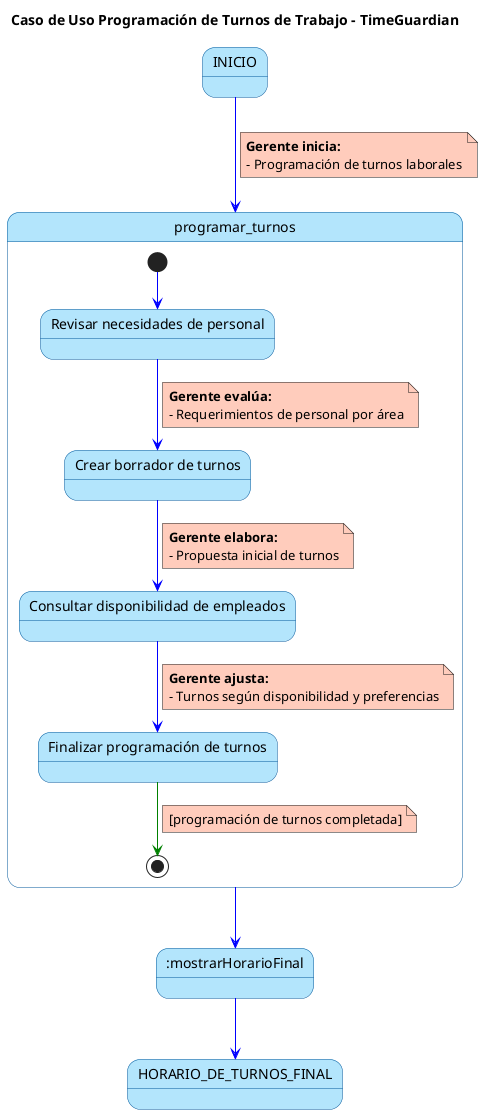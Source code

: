 @startuml

skinparam state {
  BackgroundColor #b3e5fc
  BorderColor #01579b
}

skinparam note {
  BackgroundColor #ffccbc
}

skinparam linetype polyline

title Caso de Uso Programación de Turnos de Trabajo - TimeGuardian

INICIO -[#blue]-> programar_turnos
note on link
  **Gerente inicia:**
  - Programación de turnos laborales
end note

state programar_turnos {
  state "Revisar necesidades de personal" as A
  state "Crear borrador de turnos" as B
  state "Consultar disponibilidad de empleados" as C
  state "Finalizar programación de turnos" as D

  [*] -[#blue]-> A
  A -[#blue]-> B
  note on link
      **Gerente evalúa:**
      - Requerimientos de personal por área
  end note
  B -[#blue]-> C
  note on link
    **Gerente elabora:**
    - Propuesta inicial de turnos
  end note
  C -[#blue]-> D
  note on link
    **Gerente ajusta:**
    - Turnos según disponibilidad y preferencias
  end note
  D -[#green]-> [*]
  note on link
    [programación de turnos completada]
  end note
}

programar_turnos -[#blue]-> :mostrarHorarioFinal

:mostrarHorarioFinal -[#blue]-> HORARIO_DE_TURNOS_FINAL

@enduml
